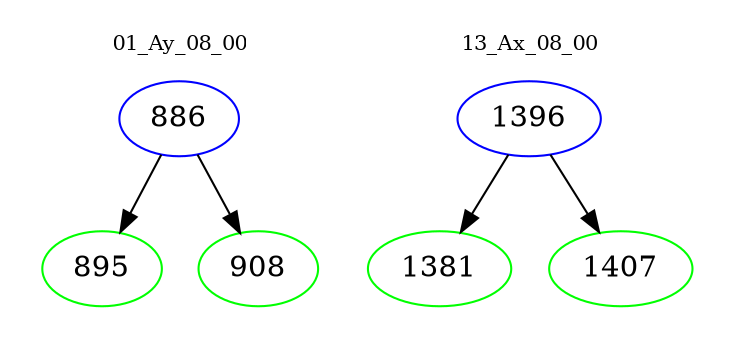 digraph{
subgraph cluster_0 {
color = white
label = "01_Ay_08_00";
fontsize=10;
T0_886 [label="886", color="blue"]
T0_886 -> T0_895 [color="black"]
T0_895 [label="895", color="green"]
T0_886 -> T0_908 [color="black"]
T0_908 [label="908", color="green"]
}
subgraph cluster_1 {
color = white
label = "13_Ax_08_00";
fontsize=10;
T1_1396 [label="1396", color="blue"]
T1_1396 -> T1_1381 [color="black"]
T1_1381 [label="1381", color="green"]
T1_1396 -> T1_1407 [color="black"]
T1_1407 [label="1407", color="green"]
}
}
